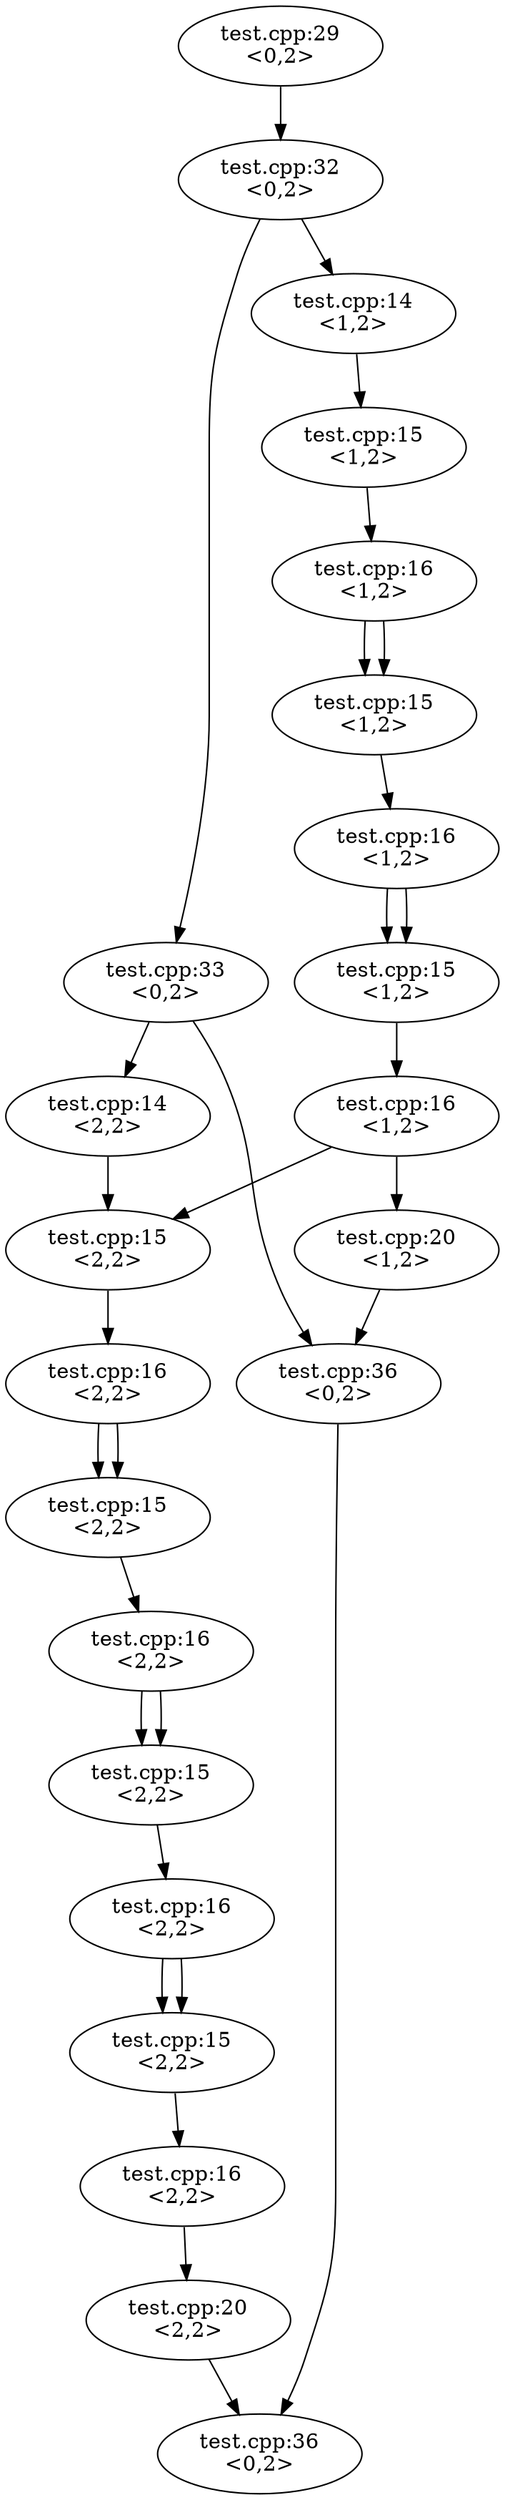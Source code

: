 digraph G {
  n1 -> n2;
  n2 -> n3;
  n2 -> n4;
  n4 -> n5;
  n3 -> n6;
  n6 -> n7;
  n7 -> n8;
  n7 -> n8;
  n8 -> n9;
  n9 -> n10;
  n9 -> n10;
  n10 -> n11;
  n11 -> n12;
  n4 -> n13;
  n12 -> n13;
  n5 -> n14;
  n11 -> n14;
  n14 -> n15;
  n15 -> n16;
  n15 -> n16;
  n16 -> n17;
  n17 -> n18;
  n17 -> n18;
  n18 -> n19;
  n19 -> n20;
  n19 -> n20;
  n20 -> n21;
  n21 -> n22;
  n13 -> n23;
  n22 -> n23;
  n1 [label="test.cpp:29\n<0,2>"];
  n2 [label="test.cpp:32\n<0,2>"];
  n3 [label="test.cpp:14\n<1,2>"];
  n4 [label="test.cpp:33\n<0,2>"];
  n5 [label="test.cpp:14\n<2,2>"];
  n6 [label="test.cpp:15\n<1,2>"];
  n7 [label="test.cpp:16\n<1,2>"];
  n8 [label="test.cpp:15\n<1,2>"];
  n9 [label="test.cpp:16\n<1,2>"];
  n10 [label="test.cpp:15\n<1,2>"];
  n11 [label="test.cpp:16\n<1,2>"];
  n12 [label="test.cpp:20\n<1,2>"];
  n13 [label="test.cpp:36\n<0,2>"];
  n14 [label="test.cpp:15\n<2,2>"];
  n15 [label="test.cpp:16\n<2,2>"];
  n16 [label="test.cpp:15\n<2,2>"];
  n17 [label="test.cpp:16\n<2,2>"];
  n18 [label="test.cpp:15\n<2,2>"];
  n19 [label="test.cpp:16\n<2,2>"];
  n20 [label="test.cpp:15\n<2,2>"];
  n21 [label="test.cpp:16\n<2,2>"];
  n22 [label="test.cpp:20\n<2,2>"];
  n23 [label="test.cpp:36\n<0,2>"];
}
